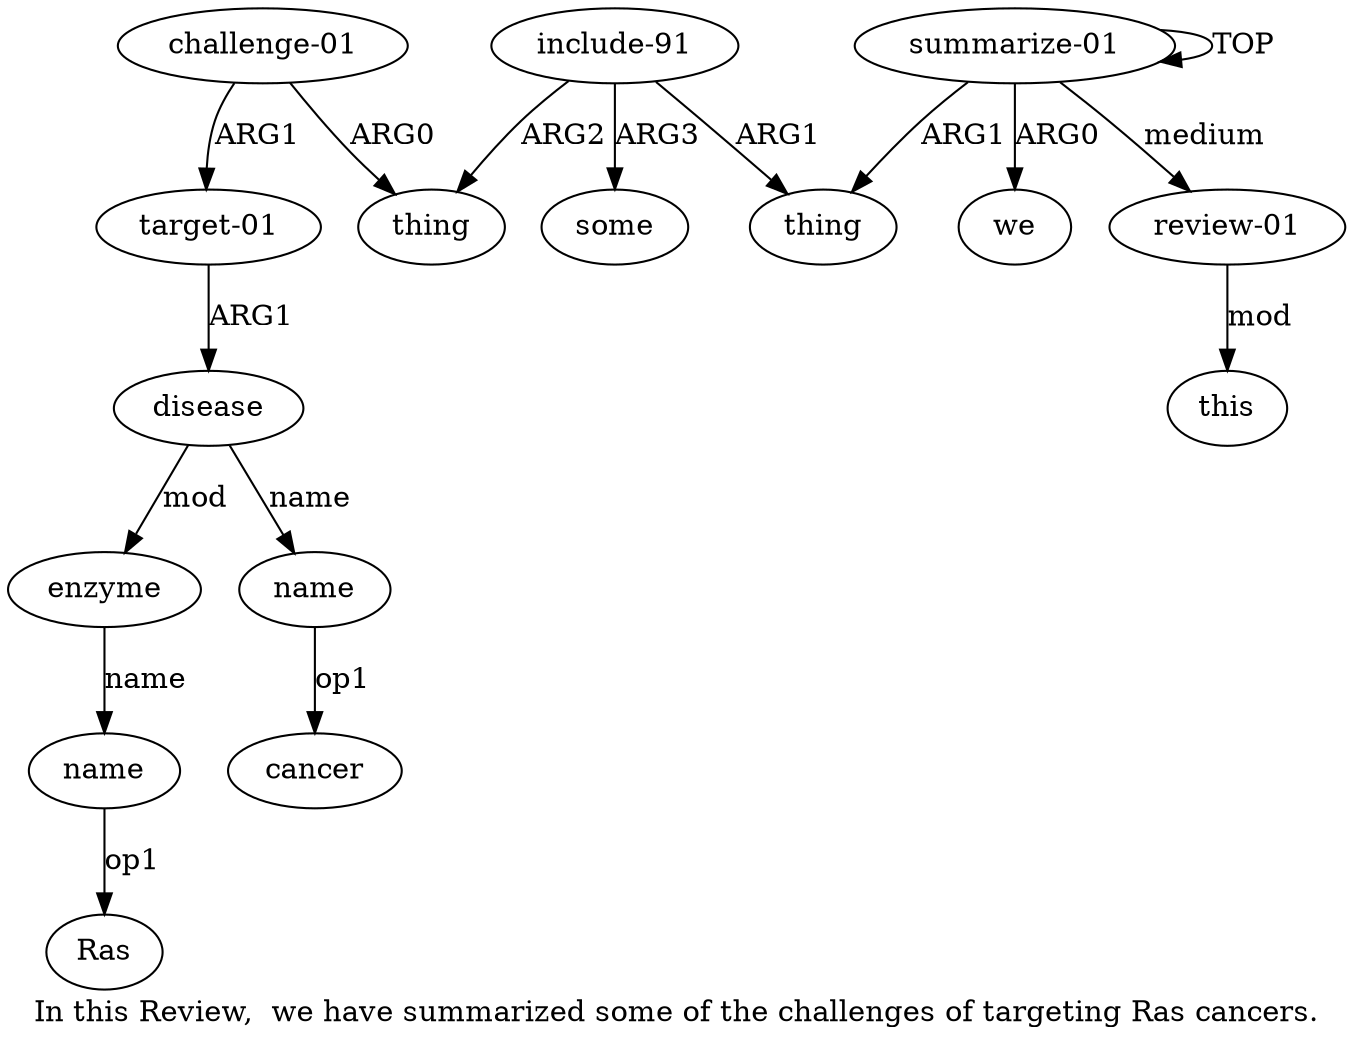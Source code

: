 digraph  {
	graph [label="In this Review,  we have summarized some of the challenges of targeting Ras cancers."];
	node [label="\N"];
	"a8 cancer"	 [color=black,
		gold_ind=-1,
		gold_label=cancer,
		label=cancer,
		test_ind=-1,
		test_label=cancer];
	a11	 [color=black,
		gold_ind=11,
		gold_label=some,
		label=some,
		test_ind=11,
		test_label=some];
	a10	 [color=black,
		gold_ind=10,
		gold_label=name,
		label=name,
		test_ind=10,
		test_label=name];
	"a10 Ras"	 [color=black,
		gold_ind=-1,
		gold_label=Ras,
		label=Ras,
		test_ind=-1,
		test_label=Ras];
	a10 -> "a10 Ras" [key=0,
	color=black,
	gold_label=op1,
	label=op1,
	test_label=op1];
a13 [color=black,
	gold_ind=13,
	gold_label=this,
	label=this,
	test_ind=13,
	test_label=this];
a12 [color=black,
	gold_ind=12,
	gold_label="review-01",
	label="review-01",
	test_ind=12,
	test_label="review-01"];
a12 -> a13 [key=0,
color=black,
gold_label=mod,
label=mod,
test_label=mod];
a1 [color=black,
gold_ind=1,
gold_label=we,
label=we,
test_ind=1,
test_label=we];
a0 [color=black,
gold_ind=0,
gold_label="summarize-01",
label="summarize-01",
test_ind=0,
test_label="summarize-01"];
a0 -> a12 [key=0,
color=black,
gold_label=medium,
label=medium,
test_label=medium];
a0 -> a1 [key=0,
color=black,
gold_label=ARG0,
label=ARG0,
test_label=ARG0];
a0 -> a0 [key=0,
color=black,
gold_label=TOP,
label=TOP,
test_label=TOP];
a2 [color=black,
gold_ind=2,
gold_label=thing,
label=thing,
test_ind=2,
test_label=thing];
a0 -> a2 [key=0,
color=black,
gold_label=ARG1,
label=ARG1,
test_label=ARG1];
a3 [color=black,
gold_ind=3,
gold_label="include-91",
label="include-91",
test_ind=3,
test_label="include-91"];
a3 -> a11 [key=0,
color=black,
gold_label=ARG3,
label=ARG3,
test_label=ARG3];
a3 -> a2 [key=0,
color=black,
gold_label=ARG1,
label=ARG1,
test_label=ARG1];
a4 [color=black,
gold_ind=4,
gold_label=thing,
label=thing,
test_ind=4,
test_label=thing];
a3 -> a4 [key=0,
color=black,
gold_label=ARG2,
label=ARG2,
test_label=ARG2];
a5 [color=black,
gold_ind=5,
gold_label="challenge-01",
label="challenge-01",
test_ind=5,
test_label="challenge-01"];
a5 -> a4 [key=0,
color=black,
gold_label=ARG0,
label=ARG0,
test_label=ARG0];
a6 [color=black,
gold_ind=6,
gold_label="target-01",
label="target-01",
test_ind=6,
test_label="target-01"];
a5 -> a6 [key=0,
color=black,
gold_label=ARG1,
label=ARG1,
test_label=ARG1];
a7 [color=black,
gold_ind=7,
gold_label=disease,
label=disease,
test_ind=7,
test_label=disease];
a9 [color=black,
gold_ind=9,
gold_label=enzyme,
label=enzyme,
test_ind=9,
test_label=enzyme];
a7 -> a9 [key=0,
color=black,
gold_label=mod,
label=mod,
test_label=mod];
a8 [color=black,
gold_ind=8,
gold_label=name,
label=name,
test_ind=8,
test_label=name];
a7 -> a8 [key=0,
color=black,
gold_label=name,
label=name,
test_label=name];
a6 -> a7 [key=0,
color=black,
gold_label=ARG1,
label=ARG1,
test_label=ARG1];
a9 -> a10 [key=0,
color=black,
gold_label=name,
label=name,
test_label=name];
a8 -> "a8 cancer" [key=0,
color=black,
gold_label=op1,
label=op1,
test_label=op1];
}
